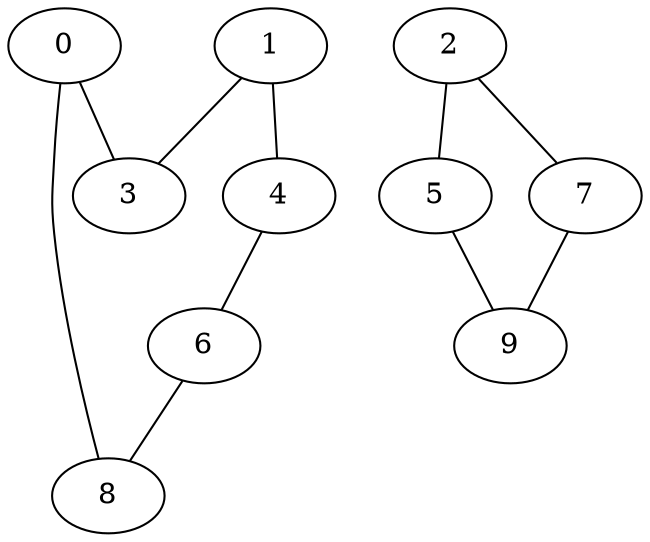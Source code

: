 graph "sampletest150-mod4_image9.bmp" {
	0	 [type=corner,
		x=81,
		y=285];
	3	 [type=corner,
		x=77,
		y=76];
	0 -- 3	 [angle0="1.55",
		frequency=1,
		type0=line];
	8	 [type=corner,
		x=67,
		y=433];
	0 -- 8	 [angle0="-1.48",
		frequency=1,
		type0=line];
	1	 [type=corner,
		x=450,
		y=80];
	1 -- 3	 [angle0=".01",
		frequency=1,
		type0=line];
	4	 [type=corner,
		x=462,
		y=182];
	1 -- 4	 [angle0="1.45",
		frequency=1,
		type0=line];
	2	 [type=corner,
		x=11,
		y="-4"];
	5	 [type=corner,
		x="-18",
		y=542];
	2 -- 5	 [angle0="-1.52",
		frequency=1,
		type0=line];
	7	 [type=corner,
		x=527,
		y="-9"];
	2 -- 7	 [angle0="-.01",
		frequency=1,
		type0=line];
	6	 [type=corner,
		x=459,
		y=452];
	4 -- 6	 [angle0="-1.56",
		frequency=1,
		type0=line];
	9	 [type=corner,
		x=516,
		y=543];
	5 -- 9	 [angle0=".00",
		frequency=1,
		type0=line];
	6 -- 8	 [angle0=".05",
		frequency=1,
		type0=line];
	7 -- 9	 [angle0="-1.55",
		frequency=1,
		type0=line];
}
